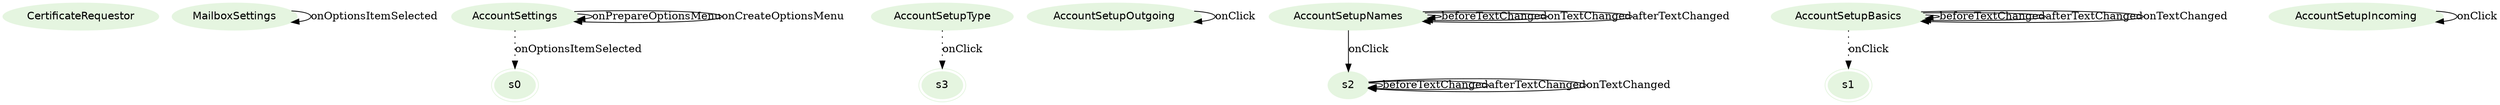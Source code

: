 digraph {
fontname="Helvetica";
node[style=filled, fontname="Helvetica", colorscheme=greens3, color=1];
CertificateRequestor;
MailboxSettings;
s0[peripheries=2];
AccountSettings;
s3[peripheries=2];
AccountSetupOutgoing;
s2;
AccountSetupBasics;
AccountSetupIncoming;
s1[peripheries=2];
AccountSetupNames;
AccountSetupType;
AccountSetupType -> s3[label="onClick",style=dotted];
s2 -> s2[label="beforeTextChanged"];
AccountSetupNames -> AccountSetupNames[label="beforeTextChanged"];
AccountSettings -> AccountSettings[label="onPrepareOptionsMenu"];
AccountSetupNames -> AccountSetupNames[label="onTextChanged"];
AccountSettings -> s0[label="onOptionsItemSelected",style=dotted];
AccountSetupBasics -> AccountSetupBasics[label="beforeTextChanged"];
AccountSettings -> AccountSettings[label="onCreateOptionsMenu"];
AccountSetupBasics -> s1[label="onClick",style=dotted];
AccountSetupIncoming -> AccountSetupIncoming[label="onClick"];
MailboxSettings -> MailboxSettings[label="onOptionsItemSelected"];
AccountSetupBasics -> AccountSetupBasics[label="afterTextChanged"];
s2 -> s2[label="afterTextChanged"];
AccountSetupOutgoing -> AccountSetupOutgoing[label="onClick"];
AccountSetupNames -> AccountSetupNames[label="afterTextChanged"];
AccountSetupNames -> s2[label="onClick"];
s2 -> s2[label="onTextChanged"];
AccountSetupBasics -> AccountSetupBasics[label="onTextChanged"];
}